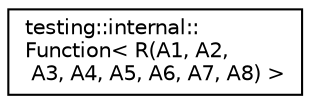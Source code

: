 digraph "Graphical Class Hierarchy"
{
  edge [fontname="Helvetica",fontsize="10",labelfontname="Helvetica",labelfontsize="10"];
  node [fontname="Helvetica",fontsize="10",shape=record];
  rankdir="LR";
  Node1 [label="testing::internal::\lFunction\< R(A1, A2,\l A3, A4, A5, A6, A7, A8) \>",height=0.2,width=0.4,color="black", fillcolor="white", style="filled",URL="$structtesting_1_1internal_1_1_function.html"];
}
